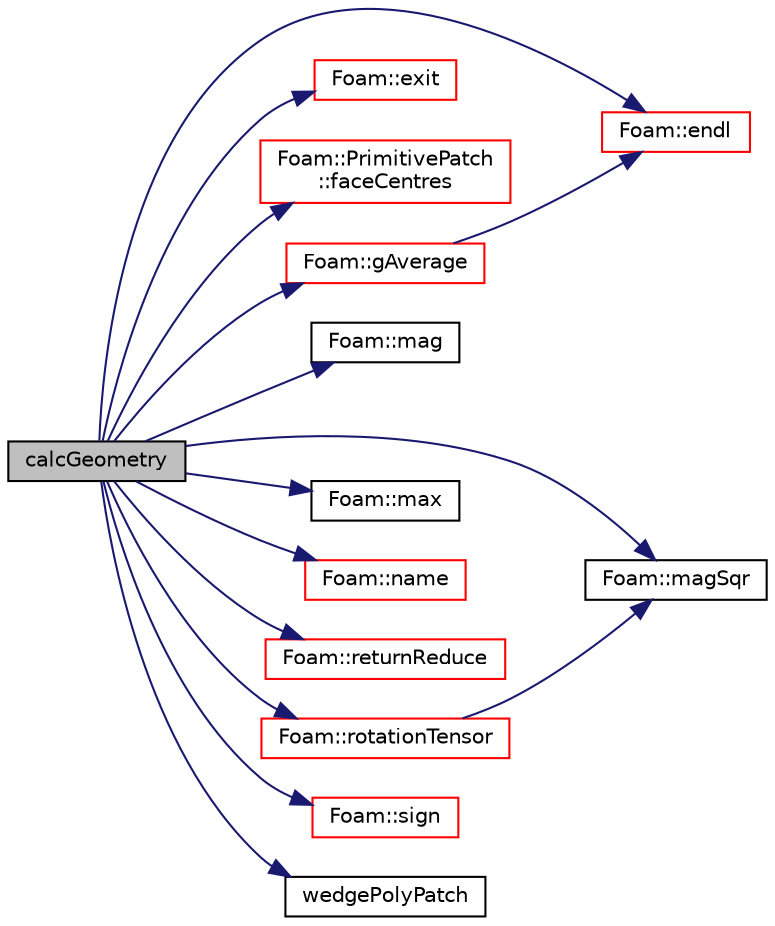 digraph "calcGeometry"
{
  bgcolor="transparent";
  edge [fontname="Helvetica",fontsize="10",labelfontname="Helvetica",labelfontsize="10"];
  node [fontname="Helvetica",fontsize="10",shape=record];
  rankdir="LR";
  Node1 [label="calcGeometry",height=0.2,width=0.4,color="black", fillcolor="grey75", style="filled", fontcolor="black"];
  Node1 -> Node2 [color="midnightblue",fontsize="10",style="solid",fontname="Helvetica"];
  Node2 [label="Foam::endl",height=0.2,width=0.4,color="red",URL="$a10979.html#a2db8fe02a0d3909e9351bb4275b23ce4",tooltip="Add newline and flush stream. "];
  Node1 -> Node3 [color="midnightblue",fontsize="10",style="solid",fontname="Helvetica"];
  Node3 [label="Foam::exit",height=0.2,width=0.4,color="red",URL="$a10979.html#a06ca7250d8e89caf05243ec094843642"];
  Node1 -> Node4 [color="midnightblue",fontsize="10",style="solid",fontname="Helvetica"];
  Node4 [label="Foam::PrimitivePatch\l::faceCentres",height=0.2,width=0.4,color="red",URL="$a02010.html#a3f7e028407f9cc6cc3aa08672f9c1eb6",tooltip="Return face centres for patch. "];
  Node1 -> Node5 [color="midnightblue",fontsize="10",style="solid",fontname="Helvetica"];
  Node5 [label="Foam::gAverage",height=0.2,width=0.4,color="red",URL="$a10979.html#ab45e56189711a2e5cdd381a0e2b6cc5c"];
  Node5 -> Node2 [color="midnightblue",fontsize="10",style="solid",fontname="Helvetica"];
  Node1 -> Node6 [color="midnightblue",fontsize="10",style="solid",fontname="Helvetica"];
  Node6 [label="Foam::mag",height=0.2,width=0.4,color="black",URL="$a10979.html#a929da2a3fdcf3dacbbe0487d3a330dae"];
  Node1 -> Node7 [color="midnightblue",fontsize="10",style="solid",fontname="Helvetica"];
  Node7 [label="Foam::magSqr",height=0.2,width=0.4,color="black",URL="$a10979.html#ae6fff2c6981e6d9618aa5038e69def6e"];
  Node1 -> Node8 [color="midnightblue",fontsize="10",style="solid",fontname="Helvetica"];
  Node8 [label="Foam::max",height=0.2,width=0.4,color="black",URL="$a10979.html#ac993e906cf2774ae77e666bc24e81733"];
  Node1 -> Node9 [color="midnightblue",fontsize="10",style="solid",fontname="Helvetica"];
  Node9 [label="Foam::name",height=0.2,width=0.4,color="red",URL="$a10979.html#adcb0df2bd4953cb6bb390272d8263c3a",tooltip="Return a string representation of a complex. "];
  Node1 -> Node10 [color="midnightblue",fontsize="10",style="solid",fontname="Helvetica"];
  Node10 [label="Foam::returnReduce",height=0.2,width=0.4,color="red",URL="$a10979.html#a8d528a67d2a9c6fe4fb94bc86872624b"];
  Node1 -> Node11 [color="midnightblue",fontsize="10",style="solid",fontname="Helvetica"];
  Node11 [label="Foam::rotationTensor",height=0.2,width=0.4,color="red",URL="$a10979.html#a1be81720bcafb843826c32024fe5fbe3",tooltip="Rotational transformation tensor from vector n1 to n2. "];
  Node11 -> Node7 [color="midnightblue",fontsize="10",style="solid",fontname="Helvetica"];
  Node1 -> Node12 [color="midnightblue",fontsize="10",style="solid",fontname="Helvetica"];
  Node12 [label="Foam::sign",height=0.2,width=0.4,color="red",URL="$a10979.html#a221fd301d6c49c5bd4a6c0f5ccb893b2"];
  Node1 -> Node13 [color="midnightblue",fontsize="10",style="solid",fontname="Helvetica"];
  Node13 [label="wedgePolyPatch",height=0.2,width=0.4,color="black",URL="$a02960.html#a98b3567680498238b568a42f4dfe1394",tooltip="Construct from components. "];
}
